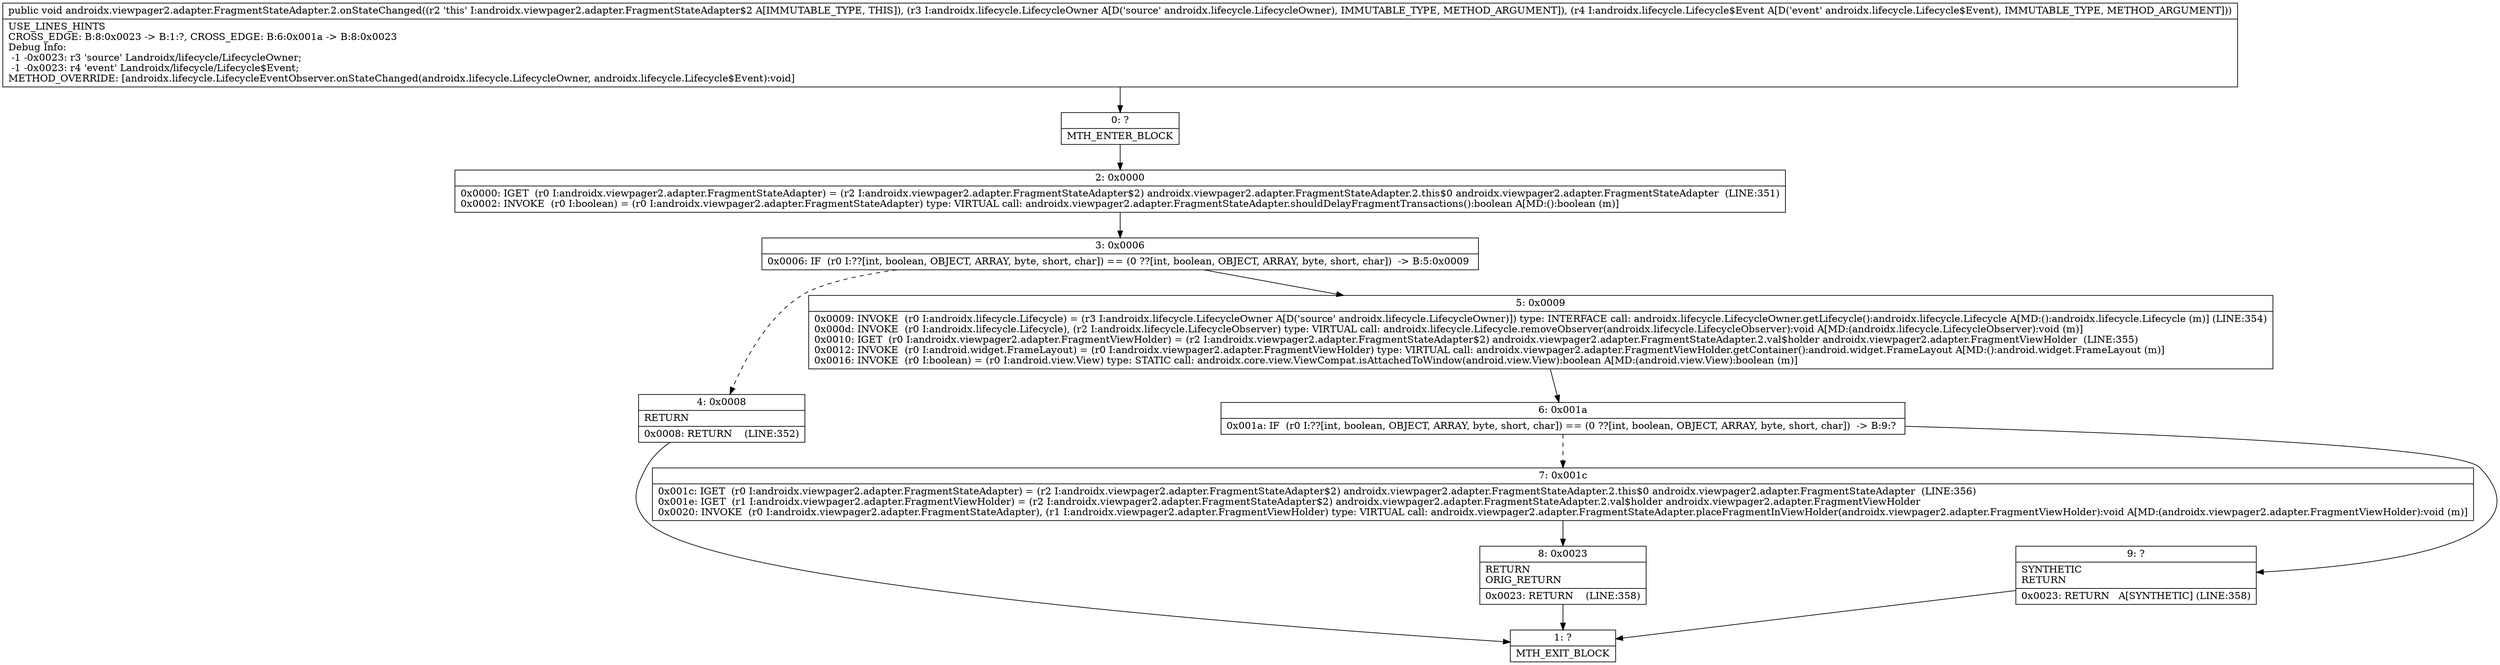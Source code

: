 digraph "CFG forandroidx.viewpager2.adapter.FragmentStateAdapter.2.onStateChanged(Landroidx\/lifecycle\/LifecycleOwner;Landroidx\/lifecycle\/Lifecycle$Event;)V" {
Node_0 [shape=record,label="{0\:\ ?|MTH_ENTER_BLOCK\l}"];
Node_2 [shape=record,label="{2\:\ 0x0000|0x0000: IGET  (r0 I:androidx.viewpager2.adapter.FragmentStateAdapter) = (r2 I:androidx.viewpager2.adapter.FragmentStateAdapter$2) androidx.viewpager2.adapter.FragmentStateAdapter.2.this$0 androidx.viewpager2.adapter.FragmentStateAdapter  (LINE:351)\l0x0002: INVOKE  (r0 I:boolean) = (r0 I:androidx.viewpager2.adapter.FragmentStateAdapter) type: VIRTUAL call: androidx.viewpager2.adapter.FragmentStateAdapter.shouldDelayFragmentTransactions():boolean A[MD:():boolean (m)]\l}"];
Node_3 [shape=record,label="{3\:\ 0x0006|0x0006: IF  (r0 I:??[int, boolean, OBJECT, ARRAY, byte, short, char]) == (0 ??[int, boolean, OBJECT, ARRAY, byte, short, char])  \-\> B:5:0x0009 \l}"];
Node_4 [shape=record,label="{4\:\ 0x0008|RETURN\l|0x0008: RETURN    (LINE:352)\l}"];
Node_1 [shape=record,label="{1\:\ ?|MTH_EXIT_BLOCK\l}"];
Node_5 [shape=record,label="{5\:\ 0x0009|0x0009: INVOKE  (r0 I:androidx.lifecycle.Lifecycle) = (r3 I:androidx.lifecycle.LifecycleOwner A[D('source' androidx.lifecycle.LifecycleOwner)]) type: INTERFACE call: androidx.lifecycle.LifecycleOwner.getLifecycle():androidx.lifecycle.Lifecycle A[MD:():androidx.lifecycle.Lifecycle (m)] (LINE:354)\l0x000d: INVOKE  (r0 I:androidx.lifecycle.Lifecycle), (r2 I:androidx.lifecycle.LifecycleObserver) type: VIRTUAL call: androidx.lifecycle.Lifecycle.removeObserver(androidx.lifecycle.LifecycleObserver):void A[MD:(androidx.lifecycle.LifecycleObserver):void (m)]\l0x0010: IGET  (r0 I:androidx.viewpager2.adapter.FragmentViewHolder) = (r2 I:androidx.viewpager2.adapter.FragmentStateAdapter$2) androidx.viewpager2.adapter.FragmentStateAdapter.2.val$holder androidx.viewpager2.adapter.FragmentViewHolder  (LINE:355)\l0x0012: INVOKE  (r0 I:android.widget.FrameLayout) = (r0 I:androidx.viewpager2.adapter.FragmentViewHolder) type: VIRTUAL call: androidx.viewpager2.adapter.FragmentViewHolder.getContainer():android.widget.FrameLayout A[MD:():android.widget.FrameLayout (m)]\l0x0016: INVOKE  (r0 I:boolean) = (r0 I:android.view.View) type: STATIC call: androidx.core.view.ViewCompat.isAttachedToWindow(android.view.View):boolean A[MD:(android.view.View):boolean (m)]\l}"];
Node_6 [shape=record,label="{6\:\ 0x001a|0x001a: IF  (r0 I:??[int, boolean, OBJECT, ARRAY, byte, short, char]) == (0 ??[int, boolean, OBJECT, ARRAY, byte, short, char])  \-\> B:9:? \l}"];
Node_7 [shape=record,label="{7\:\ 0x001c|0x001c: IGET  (r0 I:androidx.viewpager2.adapter.FragmentStateAdapter) = (r2 I:androidx.viewpager2.adapter.FragmentStateAdapter$2) androidx.viewpager2.adapter.FragmentStateAdapter.2.this$0 androidx.viewpager2.adapter.FragmentStateAdapter  (LINE:356)\l0x001e: IGET  (r1 I:androidx.viewpager2.adapter.FragmentViewHolder) = (r2 I:androidx.viewpager2.adapter.FragmentStateAdapter$2) androidx.viewpager2.adapter.FragmentStateAdapter.2.val$holder androidx.viewpager2.adapter.FragmentViewHolder \l0x0020: INVOKE  (r0 I:androidx.viewpager2.adapter.FragmentStateAdapter), (r1 I:androidx.viewpager2.adapter.FragmentViewHolder) type: VIRTUAL call: androidx.viewpager2.adapter.FragmentStateAdapter.placeFragmentInViewHolder(androidx.viewpager2.adapter.FragmentViewHolder):void A[MD:(androidx.viewpager2.adapter.FragmentViewHolder):void (m)]\l}"];
Node_8 [shape=record,label="{8\:\ 0x0023|RETURN\lORIG_RETURN\l|0x0023: RETURN    (LINE:358)\l}"];
Node_9 [shape=record,label="{9\:\ ?|SYNTHETIC\lRETURN\l|0x0023: RETURN   A[SYNTHETIC] (LINE:358)\l}"];
MethodNode[shape=record,label="{public void androidx.viewpager2.adapter.FragmentStateAdapter.2.onStateChanged((r2 'this' I:androidx.viewpager2.adapter.FragmentStateAdapter$2 A[IMMUTABLE_TYPE, THIS]), (r3 I:androidx.lifecycle.LifecycleOwner A[D('source' androidx.lifecycle.LifecycleOwner), IMMUTABLE_TYPE, METHOD_ARGUMENT]), (r4 I:androidx.lifecycle.Lifecycle$Event A[D('event' androidx.lifecycle.Lifecycle$Event), IMMUTABLE_TYPE, METHOD_ARGUMENT]))  | USE_LINES_HINTS\lCROSS_EDGE: B:8:0x0023 \-\> B:1:?, CROSS_EDGE: B:6:0x001a \-\> B:8:0x0023\lDebug Info:\l  \-1 \-0x0023: r3 'source' Landroidx\/lifecycle\/LifecycleOwner;\l  \-1 \-0x0023: r4 'event' Landroidx\/lifecycle\/Lifecycle$Event;\lMETHOD_OVERRIDE: [androidx.lifecycle.LifecycleEventObserver.onStateChanged(androidx.lifecycle.LifecycleOwner, androidx.lifecycle.Lifecycle$Event):void]\l}"];
MethodNode -> Node_0;Node_0 -> Node_2;
Node_2 -> Node_3;
Node_3 -> Node_4[style=dashed];
Node_3 -> Node_5;
Node_4 -> Node_1;
Node_5 -> Node_6;
Node_6 -> Node_7[style=dashed];
Node_6 -> Node_9;
Node_7 -> Node_8;
Node_8 -> Node_1;
Node_9 -> Node_1;
}

